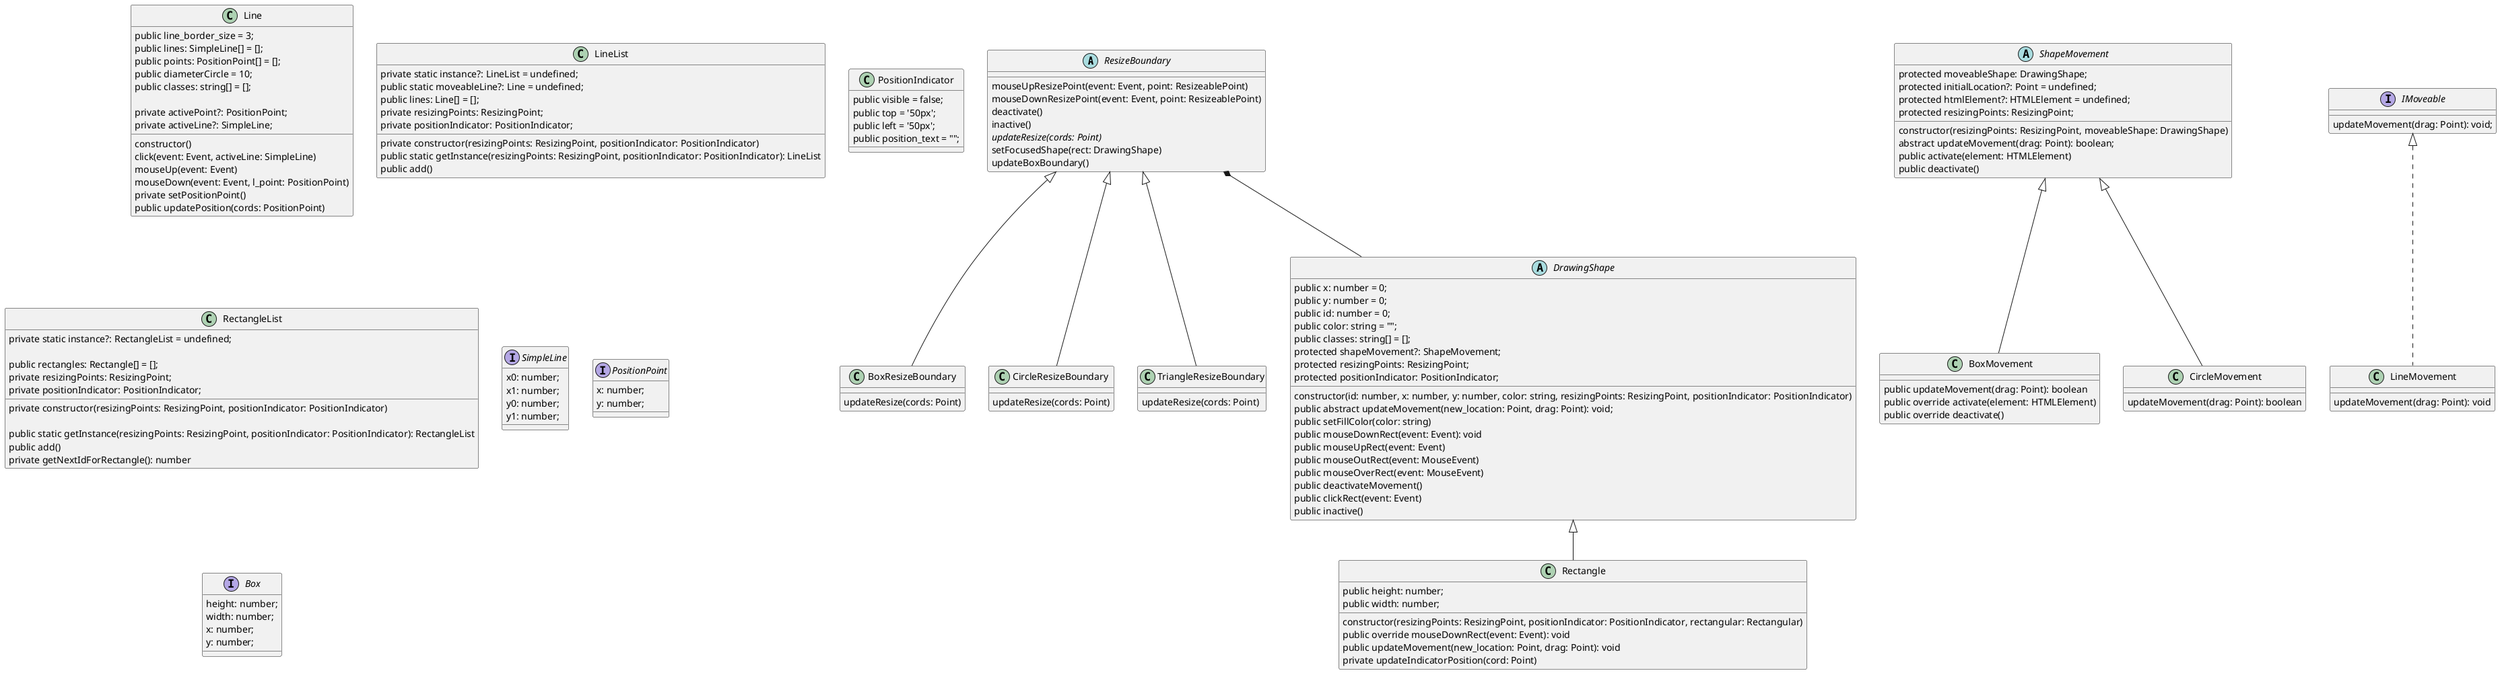 @startuml
abstract class ResizeBoundary {
    mouseUpResizePoint(event: Event, point: ResizeablePoint)
    mouseDownResizePoint(event: Event, point: ResizeablePoint)
    deactivate()
    inactive()
    {abstract} updateResize(cords: Point) 
    setFocusedShape(rect: DrawingShape) 
    updateBoxBoundary() 
}

class BoxResizeBoundary extends ResizeBoundary {
    updateResize(cords: Point) 
}

class CircleResizeBoundary extends ResizeBoundary {
    updateResize(cords: Point) 
}

class TriangleResizeBoundary extends ResizeBoundary {
    updateResize(cords: Point) 
}


abstract class DrawingShape {
    public x: number = 0;
    public y: number = 0;
    public id: number = 0;
    public color: string = "";
    public classes: string[] = [];
    protected shapeMovement?: ShapeMovement;
    protected resizingPoints: ResizingPoint;
    protected positionIndicator: PositionIndicator;

    constructor(id: number, x: number, y: number, color: string, resizingPoints: ResizingPoint, positionIndicator: PositionIndicator) 
    public abstract updateMovement(new_location: Point, drag: Point): void;
    public setFillColor(color: string) 
    public mouseDownRect(event: Event): void 
    public mouseUpRect(event: Event) 
    public mouseOutRect(event: MouseEvent) 
    public mouseOverRect(event: MouseEvent) 
    public deactivateMovement() 
    public clickRect(event: Event) 
    public inactive() 
}

class Rectangle extends DrawingShape {
    public height: number;
    public width: number;

    constructor(resizingPoints: ResizingPoint, positionIndicator: PositionIndicator, rectangular: Rectangular)
    public override mouseDownRect(event: Event): void 
    public updateMovement(new_location: Point, drag: Point): void
    private updateIndicatorPosition(cord: Point) 
}


abstract class ShapeMovement {

    protected moveableShape: DrawingShape;
    protected initialLocation?: Point = undefined;
    protected htmlElement?: HTMLElement = undefined;
    protected resizingPoints: ResizingPoint;

    constructor(resizingPoints: ResizingPoint, moveableShape: DrawingShape)
    abstract updateMovement(drag: Point): boolean;
    public activate(element: HTMLElement)
    public deactivate()
}

class BoxMovement extends ShapeMovement {
    public updateMovement(drag: Point): boolean 
    public override activate(element: HTMLElement)
    public override deactivate()
}

class CircleMovement extends ShapeMovement {
    updateMovement(drag: Point): boolean 
}

interface IMoveable {
    updateMovement(drag: Point): void;
}
class Line {

    public line_border_size = 3;
    public lines: SimpleLine[] = [];
    public points: PositionPoint[] = [];
    public diameterCircle = 10;
    public classes: string[] = [];

    private activePoint?: PositionPoint;
    private activeLine?: SimpleLine;

    constructor() 
    click(event: Event, activeLine: SimpleLine)
    mouseUp(event: Event) 
    mouseDown(event: Event, l_point: PositionPoint)
    private setPositionPoint()
    public updatePosition(cords: PositionPoint)
}

class LineList {
    private static instance?: LineList = undefined;
    public static moveableLine?: Line = undefined;
    public lines: Line[] = [];
    private resizingPoints: ResizingPoint;
    private positionIndicator: PositionIndicator;

    private constructor(resizingPoints: ResizingPoint, positionIndicator: PositionIndicator)
    public static getInstance(resizingPoints: ResizingPoint, positionIndicator: PositionIndicator): LineList
    public add()
}

class LineMovement implements IMoveable {
    updateMovement(drag: Point): void 
}

class PositionIndicator {
    public visible = false;
    public top = '50px';
    public left = '50px';
    public position_text = "";
}

class RectangleList {

    private static instance?: RectangleList = undefined;

    public rectangles: Rectangle[] = [];
    private resizingPoints: ResizingPoint;
    private positionIndicator: PositionIndicator;
    private constructor(resizingPoints: ResizingPoint, positionIndicator: PositionIndicator)

    public static getInstance(resizingPoints: ResizingPoint, positionIndicator: PositionIndicator): RectangleList
    public add()
    private getNextIdForRectangle(): number
}

interface SimpleLine {
    x0: number;
    x1: number;
    y0: number;
    y1: number;
}

interface PositionPoint {
    x: number;
    y: number;
}

interface Box {
    height: number;
    width: number;
    x: number;
    y: number;
}

ResizeBoundary *-- DrawingShape

@enduml